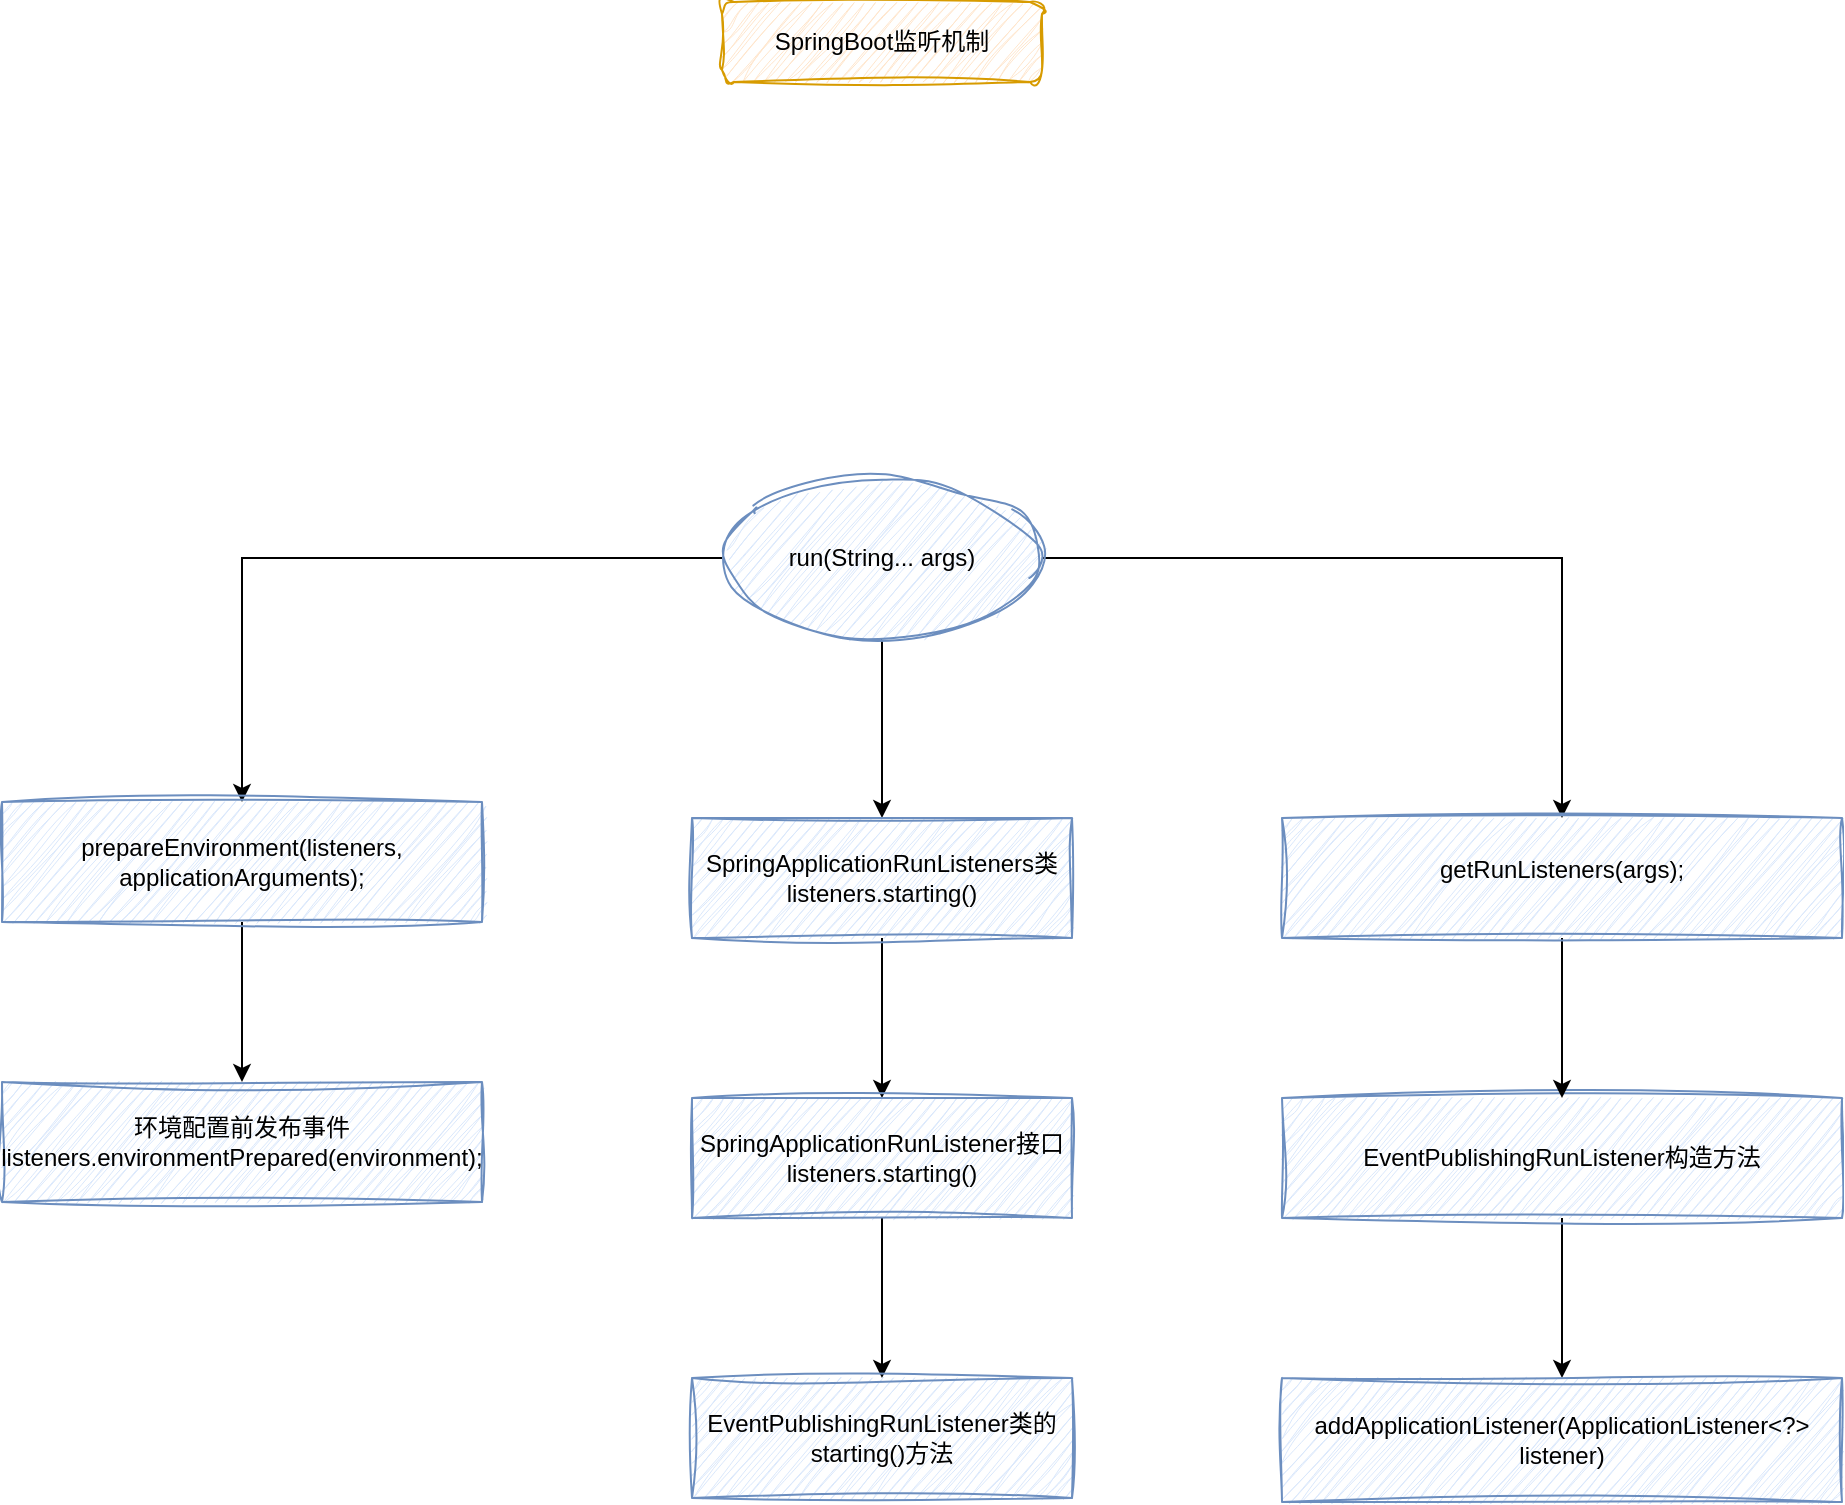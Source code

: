<mxfile version="28.1.2">
  <diagram name="第 1 页" id="PSl1u1BglQWdJnfaEz9b">
    <mxGraphModel dx="2040" dy="730" grid="1" gridSize="10" guides="1" tooltips="1" connect="1" arrows="1" fold="1" page="1" pageScale="1" pageWidth="827" pageHeight="1169" math="0" shadow="0">
      <root>
        <mxCell id="0" />
        <mxCell id="1" parent="0" />
        <mxCell id="O35hwrU90b6vnKT5RkCT-1" value="SpringBoot监听机制" style="rounded=1;whiteSpace=wrap;html=1;fillColor=#ffe6cc;strokeColor=#d79b00;sketch=1;curveFitting=1;jiggle=2;" vertex="1" parent="1">
          <mxGeometry width="160" height="40" as="geometry" />
        </mxCell>
        <mxCell id="O35hwrU90b6vnKT5RkCT-11" value="" style="edgeStyle=orthogonalEdgeStyle;rounded=0;orthogonalLoop=1;jettySize=auto;html=1;" edge="1" parent="1" source="O35hwrU90b6vnKT5RkCT-2" target="O35hwrU90b6vnKT5RkCT-10">
          <mxGeometry relative="1" as="geometry" />
        </mxCell>
        <mxCell id="O35hwrU90b6vnKT5RkCT-18" style="edgeStyle=orthogonalEdgeStyle;rounded=0;orthogonalLoop=1;jettySize=auto;html=1;entryX=0.5;entryY=0;entryDx=0;entryDy=0;" edge="1" parent="1" source="O35hwrU90b6vnKT5RkCT-2" target="O35hwrU90b6vnKT5RkCT-17">
          <mxGeometry relative="1" as="geometry" />
        </mxCell>
        <mxCell id="O35hwrU90b6vnKT5RkCT-21" style="edgeStyle=orthogonalEdgeStyle;rounded=0;orthogonalLoop=1;jettySize=auto;html=1;entryX=0.5;entryY=0;entryDx=0;entryDy=0;" edge="1" parent="1" source="O35hwrU90b6vnKT5RkCT-2" target="O35hwrU90b6vnKT5RkCT-8">
          <mxGeometry relative="1" as="geometry" />
        </mxCell>
        <mxCell id="O35hwrU90b6vnKT5RkCT-2" value="&lt;div class=&quot;lake-content&quot;&gt;&lt;span class=&quot;ne-text&quot;&gt;run(String... args)&lt;/span&gt;&lt;/div&gt;" style="ellipse;whiteSpace=wrap;html=1;sketch=1;curveFitting=1;jiggle=2;fillColor=#dae8fc;strokeColor=#6c8ebf;" vertex="1" parent="1">
          <mxGeometry y="238" width="160" height="80" as="geometry" />
        </mxCell>
        <mxCell id="O35hwrU90b6vnKT5RkCT-24" style="edgeStyle=orthogonalEdgeStyle;rounded=0;orthogonalLoop=1;jettySize=auto;html=1;entryX=0.5;entryY=0;entryDx=0;entryDy=0;" edge="1" parent="1" source="O35hwrU90b6vnKT5RkCT-5" target="O35hwrU90b6vnKT5RkCT-6">
          <mxGeometry relative="1" as="geometry" />
        </mxCell>
        <mxCell id="O35hwrU90b6vnKT5RkCT-5" value="EventPublishingRunListener构造方法" style="rounded=0;whiteSpace=wrap;html=1;fillColor=#dae8fc;strokeColor=#6c8ebf;sketch=1;curveFitting=1;jiggle=2;" vertex="1" parent="1">
          <mxGeometry x="280" y="548" width="280" height="60" as="geometry" />
        </mxCell>
        <mxCell id="O35hwrU90b6vnKT5RkCT-6" value="addApplicationListener(ApplicationListener&amp;lt;?&amp;gt; listener)" style="rounded=0;whiteSpace=wrap;html=1;fillColor=#dae8fc;strokeColor=#6c8ebf;sketch=1;curveFitting=1;jiggle=2;" vertex="1" parent="1">
          <mxGeometry x="280" y="688" width="280" height="62" as="geometry" />
        </mxCell>
        <mxCell id="O35hwrU90b6vnKT5RkCT-23" style="edgeStyle=orthogonalEdgeStyle;rounded=0;orthogonalLoop=1;jettySize=auto;html=1;" edge="1" parent="1" source="O35hwrU90b6vnKT5RkCT-8" target="O35hwrU90b6vnKT5RkCT-5">
          <mxGeometry relative="1" as="geometry" />
        </mxCell>
        <mxCell id="O35hwrU90b6vnKT5RkCT-8" value="&lt;div class=&quot;lake-content&quot;&gt;&lt;p style=&quot;margin: 0; padding: 0; min-height: 24px&quot; class=&quot;ne-p&quot; id=&quot;u0cedb32c&quot;&gt;&lt;span class=&quot;ne-text&quot;&gt;getRunListeners(args);&lt;/span&gt;&lt;/p&gt;&lt;/div&gt;" style="rounded=0;whiteSpace=wrap;html=1;fillColor=#dae8fc;strokeColor=#6c8ebf;sketch=1;curveFitting=1;jiggle=2;" vertex="1" parent="1">
          <mxGeometry x="280" y="408" width="280" height="60" as="geometry" />
        </mxCell>
        <mxCell id="O35hwrU90b6vnKT5RkCT-13" value="" style="edgeStyle=orthogonalEdgeStyle;rounded=0;orthogonalLoop=1;jettySize=auto;html=1;" edge="1" parent="1" source="O35hwrU90b6vnKT5RkCT-10" target="O35hwrU90b6vnKT5RkCT-12">
          <mxGeometry relative="1" as="geometry" />
        </mxCell>
        <mxCell id="O35hwrU90b6vnKT5RkCT-10" value="&lt;div class=&quot;lake-content&quot;&gt;&lt;span class=&quot;ne-text&quot;&gt;SpringApplicationRunListeners类 listeners.starting()&lt;/span&gt;&lt;/div&gt;" style="whiteSpace=wrap;html=1;fillColor=#dae8fc;strokeColor=#6c8ebf;sketch=1;curveFitting=1;jiggle=2;" vertex="1" parent="1">
          <mxGeometry x="-15" y="408" width="190" height="60" as="geometry" />
        </mxCell>
        <mxCell id="O35hwrU90b6vnKT5RkCT-15" value="" style="edgeStyle=orthogonalEdgeStyle;rounded=0;orthogonalLoop=1;jettySize=auto;html=1;" edge="1" parent="1" source="O35hwrU90b6vnKT5RkCT-12" target="O35hwrU90b6vnKT5RkCT-14">
          <mxGeometry relative="1" as="geometry" />
        </mxCell>
        <mxCell id="O35hwrU90b6vnKT5RkCT-12" value="&lt;div class=&quot;lake-content&quot;&gt;&lt;span class=&quot;ne-text&quot;&gt;SpringApplicationRunListener接口 listeners.starting()&lt;/span&gt;&lt;/div&gt;" style="whiteSpace=wrap;html=1;fillColor=#dae8fc;strokeColor=#6c8ebf;sketch=1;curveFitting=1;jiggle=2;" vertex="1" parent="1">
          <mxGeometry x="-15" y="548" width="190" height="60" as="geometry" />
        </mxCell>
        <mxCell id="O35hwrU90b6vnKT5RkCT-14" value="&lt;div class=&quot;lake-content&quot;&gt;&lt;div class=&quot;lake-content&quot;&gt;&lt;span class=&quot;ne-text&quot;&gt;EventPublishingRunListener类的&lt;/span&gt;&lt;/div&gt;&lt;div class=&quot;lake-content&quot;&gt;starting()方法&lt;/div&gt;&lt;/div&gt;" style="whiteSpace=wrap;html=1;fillColor=#dae8fc;strokeColor=#6c8ebf;sketch=1;curveFitting=1;jiggle=2;" vertex="1" parent="1">
          <mxGeometry x="-15" y="688" width="190" height="60" as="geometry" />
        </mxCell>
        <mxCell id="O35hwrU90b6vnKT5RkCT-20" value="" style="edgeStyle=orthogonalEdgeStyle;rounded=0;orthogonalLoop=1;jettySize=auto;html=1;" edge="1" parent="1" source="O35hwrU90b6vnKT5RkCT-17" target="O35hwrU90b6vnKT5RkCT-19">
          <mxGeometry relative="1" as="geometry" />
        </mxCell>
        <mxCell id="O35hwrU90b6vnKT5RkCT-17" value="&lt;div class=&quot;lake-content&quot;&gt;prepareEnvironment(listeners, applicationArguments);&lt;/div&gt;" style="whiteSpace=wrap;html=1;fillColor=#dae8fc;strokeColor=#6c8ebf;sketch=1;curveFitting=1;jiggle=2;" vertex="1" parent="1">
          <mxGeometry x="-360" y="400" width="240" height="60" as="geometry" />
        </mxCell>
        <mxCell id="O35hwrU90b6vnKT5RkCT-19" value="&lt;div class=&quot;lake-content&quot;&gt;环境配置前发布事件&lt;br&gt;listeners.environmentPrepared(environment);&lt;/div&gt;" style="whiteSpace=wrap;html=1;fillColor=#dae8fc;strokeColor=#6c8ebf;sketch=1;curveFitting=1;jiggle=2;" vertex="1" parent="1">
          <mxGeometry x="-360" y="540" width="240" height="60" as="geometry" />
        </mxCell>
      </root>
    </mxGraphModel>
  </diagram>
</mxfile>
